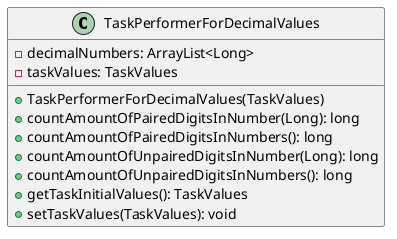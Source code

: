 @startuml

    class TaskPerformerForDecimalValues {
        -decimalNumbers: ArrayList<Long>
        -taskValues: TaskValues
        +TaskPerformerForDecimalValues(TaskValues)
        +countAmountOfPairedDigitsInNumber(Long): long
        +countAmountOfPairedDigitsInNumbers(): long
        +countAmountOfUnpairedDigitsInNumber(Long): long
        +countAmountOfUnpairedDigitsInNumbers(): long
        +getTaskInitialValues(): TaskValues
        +setTaskValues(TaskValues): void
    }

@enduml

